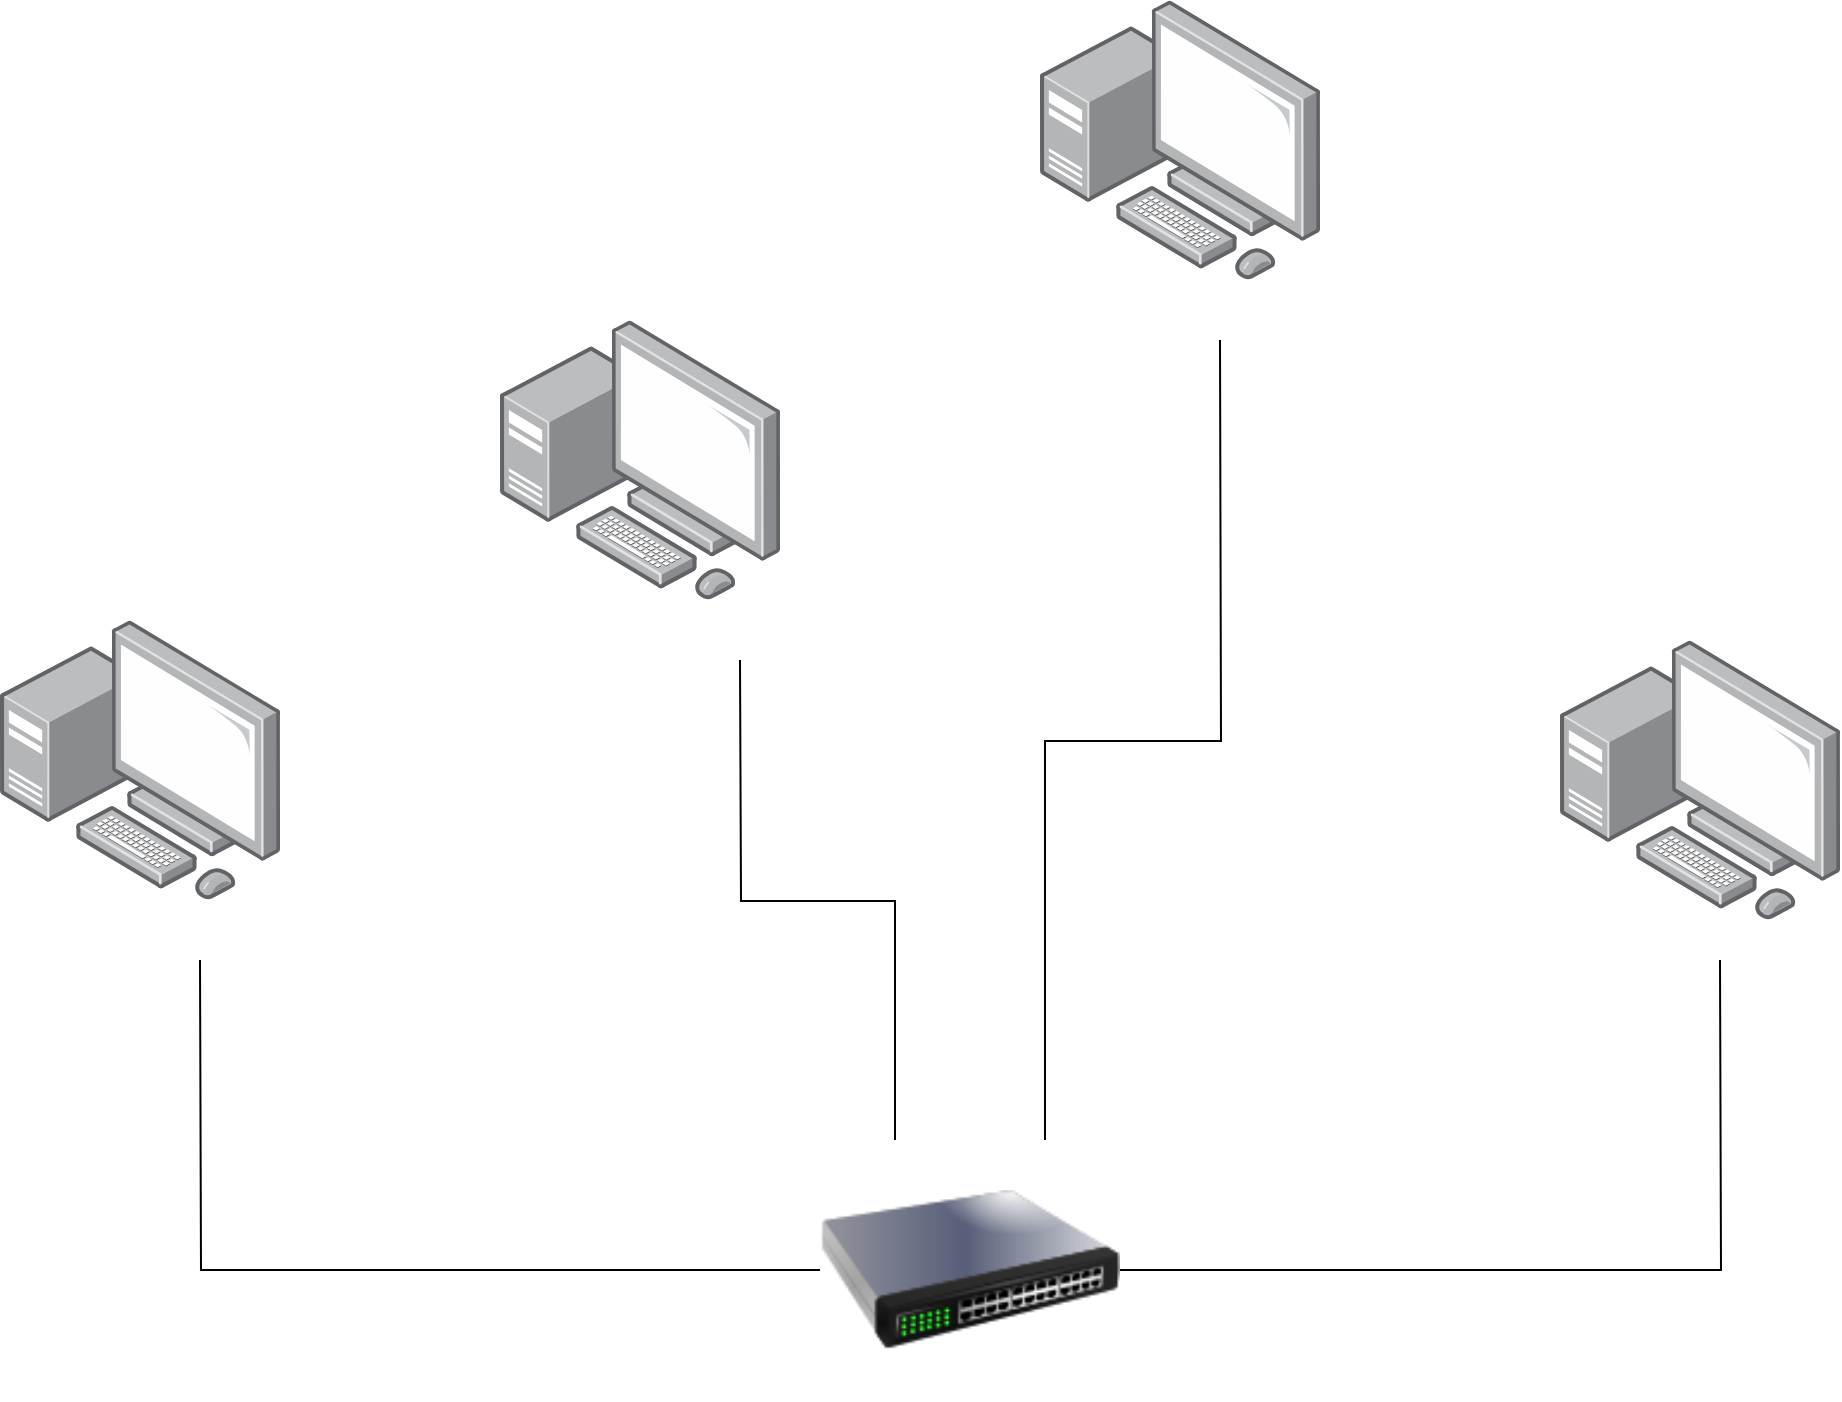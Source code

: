 <mxfile version="23.1.1" type="device">
  <diagram name="Página-1" id="GrbmOqPNKneZc1BBoojM">
    <mxGraphModel dx="1400" dy="753" grid="1" gridSize="10" guides="1" tooltips="1" connect="1" arrows="1" fold="1" page="1" pageScale="1" pageWidth="1169" pageHeight="827" math="0" shadow="0">
      <root>
        <mxCell id="0" />
        <mxCell id="1" parent="0" />
        <mxCell id="6pYzu7U7eRQnLxZWO-Bw-8" value="" style="image;points=[];aspect=fixed;html=1;align=center;shadow=0;dashed=0;image=img/lib/allied_telesis/computer_and_terminals/Personal_Computer_with_Server.svg;" vertex="1" parent="1">
          <mxGeometry x="880" y="370" width="140" height="140" as="geometry" />
        </mxCell>
        <mxCell id="6pYzu7U7eRQnLxZWO-Bw-9" value="" style="image;points=[];aspect=fixed;html=1;align=center;shadow=0;dashed=0;image=img/lib/allied_telesis/computer_and_terminals/Personal_Computer_with_Server.svg;" vertex="1" parent="1">
          <mxGeometry x="100" y="360" width="140" height="140" as="geometry" />
        </mxCell>
        <mxCell id="6pYzu7U7eRQnLxZWO-Bw-10" value="" style="image;points=[];aspect=fixed;html=1;align=center;shadow=0;dashed=0;image=img/lib/allied_telesis/computer_and_terminals/Personal_Computer_with_Server.svg;" vertex="1" parent="1">
          <mxGeometry x="350" y="210" width="140" height="140" as="geometry" />
        </mxCell>
        <mxCell id="6pYzu7U7eRQnLxZWO-Bw-11" value="" style="image;points=[];aspect=fixed;html=1;align=center;shadow=0;dashed=0;image=img/lib/allied_telesis/computer_and_terminals/Personal_Computer_with_Server.svg;" vertex="1" parent="1">
          <mxGeometry x="620" y="50" width="140" height="140" as="geometry" />
        </mxCell>
        <mxCell id="6pYzu7U7eRQnLxZWO-Bw-13" style="edgeStyle=orthogonalEdgeStyle;rounded=0;orthogonalLoop=1;jettySize=auto;html=1;exitX=0.75;exitY=0;exitDx=0;exitDy=0;endArrow=none;endFill=0;" edge="1" parent="1" source="6pYzu7U7eRQnLxZWO-Bw-12">
          <mxGeometry relative="1" as="geometry">
            <mxPoint x="710" y="220" as="targetPoint" />
          </mxGeometry>
        </mxCell>
        <mxCell id="6pYzu7U7eRQnLxZWO-Bw-14" style="edgeStyle=orthogonalEdgeStyle;rounded=0;orthogonalLoop=1;jettySize=auto;html=1;exitX=0.25;exitY=0;exitDx=0;exitDy=0;endArrow=none;endFill=0;" edge="1" parent="1" source="6pYzu7U7eRQnLxZWO-Bw-12">
          <mxGeometry relative="1" as="geometry">
            <mxPoint x="470" y="380" as="targetPoint" />
          </mxGeometry>
        </mxCell>
        <mxCell id="6pYzu7U7eRQnLxZWO-Bw-15" style="edgeStyle=orthogonalEdgeStyle;rounded=0;orthogonalLoop=1;jettySize=auto;html=1;exitX=1;exitY=0.5;exitDx=0;exitDy=0;endArrow=none;endFill=0;" edge="1" parent="1" source="6pYzu7U7eRQnLxZWO-Bw-12">
          <mxGeometry relative="1" as="geometry">
            <mxPoint x="960" y="530" as="targetPoint" />
          </mxGeometry>
        </mxCell>
        <mxCell id="6pYzu7U7eRQnLxZWO-Bw-16" style="edgeStyle=orthogonalEdgeStyle;rounded=0;orthogonalLoop=1;jettySize=auto;html=1;exitX=0;exitY=0.5;exitDx=0;exitDy=0;endArrow=none;endFill=0;" edge="1" parent="1" source="6pYzu7U7eRQnLxZWO-Bw-12">
          <mxGeometry relative="1" as="geometry">
            <mxPoint x="200" y="530" as="targetPoint" />
          </mxGeometry>
        </mxCell>
        <mxCell id="6pYzu7U7eRQnLxZWO-Bw-12" value="" style="image;html=1;image=img/lib/clip_art/networking/Switch_128x128.png" vertex="1" parent="1">
          <mxGeometry x="510" y="620" width="150" height="130" as="geometry" />
        </mxCell>
      </root>
    </mxGraphModel>
  </diagram>
</mxfile>
